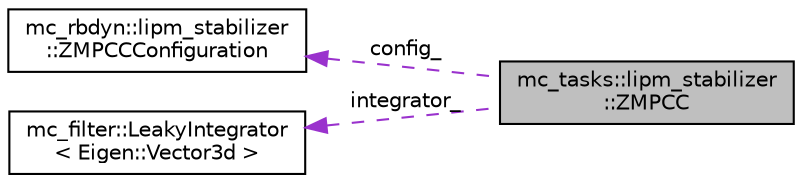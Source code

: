 digraph "mc_tasks::lipm_stabilizer::ZMPCC"
{
 // INTERACTIVE_SVG=YES
 // LATEX_PDF_SIZE
  edge [fontname="Helvetica",fontsize="10",labelfontname="Helvetica",labelfontsize="10"];
  node [fontname="Helvetica",fontsize="10",shape=record];
  rankdir="LR";
  Node1 [label="mc_tasks::lipm_stabilizer\l::ZMPCC",height=0.2,width=0.4,color="black", fillcolor="grey75", style="filled", fontcolor="black",tooltip=" "];
  Node2 -> Node1 [dir="back",color="darkorchid3",fontsize="10",style="dashed",label=" config_" ,fontname="Helvetica"];
  Node2 [label="mc_rbdyn::lipm_stabilizer\l::ZMPCCConfiguration",height=0.2,width=0.4,color="black", fillcolor="white", style="filled",URL="$structmc__rbdyn_1_1lipm__stabilizer_1_1ZMPCCConfiguration.html",tooltip=" "];
  Node3 -> Node1 [dir="back",color="darkorchid3",fontsize="10",style="dashed",label=" integrator_" ,fontname="Helvetica"];
  Node3 [label="mc_filter::LeakyIntegrator\l\< Eigen::Vector3d \>",height=0.2,width=0.4,color="black", fillcolor="white", style="filled",URL="$structmc__filter_1_1LeakyIntegrator.html",tooltip=" "];
}
